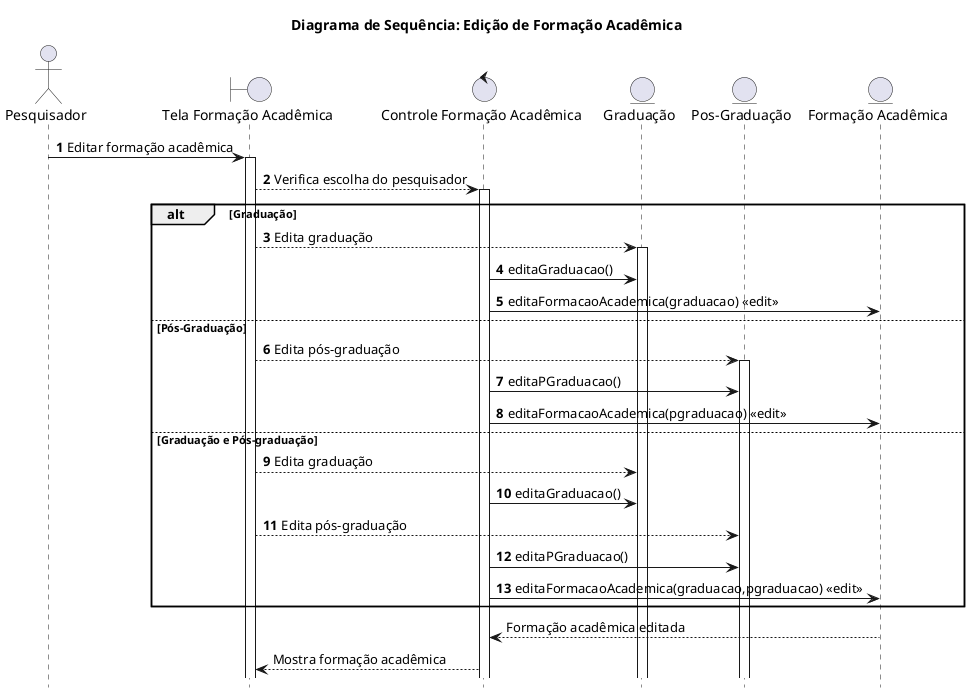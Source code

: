 @startuml diagramaSeq

    title "Diagrama de Sequência: Edição de Formação Acadêmica"
    hide footbox

    actor Pesquisador as pesq 
    boundary "Tela Formação Acadêmica" as uiFA
    control "Controle Formação Acadêmica" as contFA
    entity "Graduação" as GFA
    entity "Pos-Graduação" as PGFA 
    entity "Formação Acadêmica" as FA

    autonumber
    pesq -> uiFA ++: Editar formação acadêmica
    uiFA --> contFA ++: Verifica escolha do pesquisador

    alt Graduação
        uiFA --> GFA ++: Edita graduação
        contFA -> GFA : editaGraduacao() 
        contFA -> FA : editaFormacaoAcademica(graduacao) <<edit>>
    else Pós-Graduação   
        uiFA --> PGFA ++: Edita pós-graduação                    
        contFA -> PGFA : editaPGraduacao()
        contFA -> FA : editaFormacaoAcademica(pgraduacao) <<edit>>
    else Graduação e Pós-graduação
        uiFA --> GFA : Edita graduação
        contFA -> GFA : editaGraduacao()
        uiFA --> PGFA : Edita pós-graduação
        contFA -> PGFA : editaPGraduacao()
        contFA -> FA : editaFormacaoAcademica(graduacao,pgraduacao) <<edit>>
    end
    
    
    
    autonumber stop

    FA --> contFA : Formação acadêmica editada
    contFA --> uiFA : Mostra formação acadêmica 

@enduml